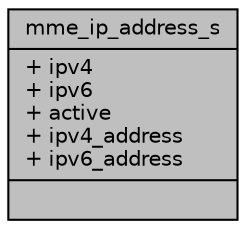digraph "mme_ip_address_s"
{
 // LATEX_PDF_SIZE
  edge [fontname="Helvetica",fontsize="10",labelfontname="Helvetica",labelfontsize="10"];
  node [fontname="Helvetica",fontsize="10",shape=record];
  Node1 [label="{mme_ip_address_s\n|+ ipv4\l+ ipv6\l+ active\l+ ipv4_address\l+ ipv6_address\l|}",height=0.2,width=0.4,color="black", fillcolor="grey75", style="filled", fontcolor="black",tooltip=" "];
}
